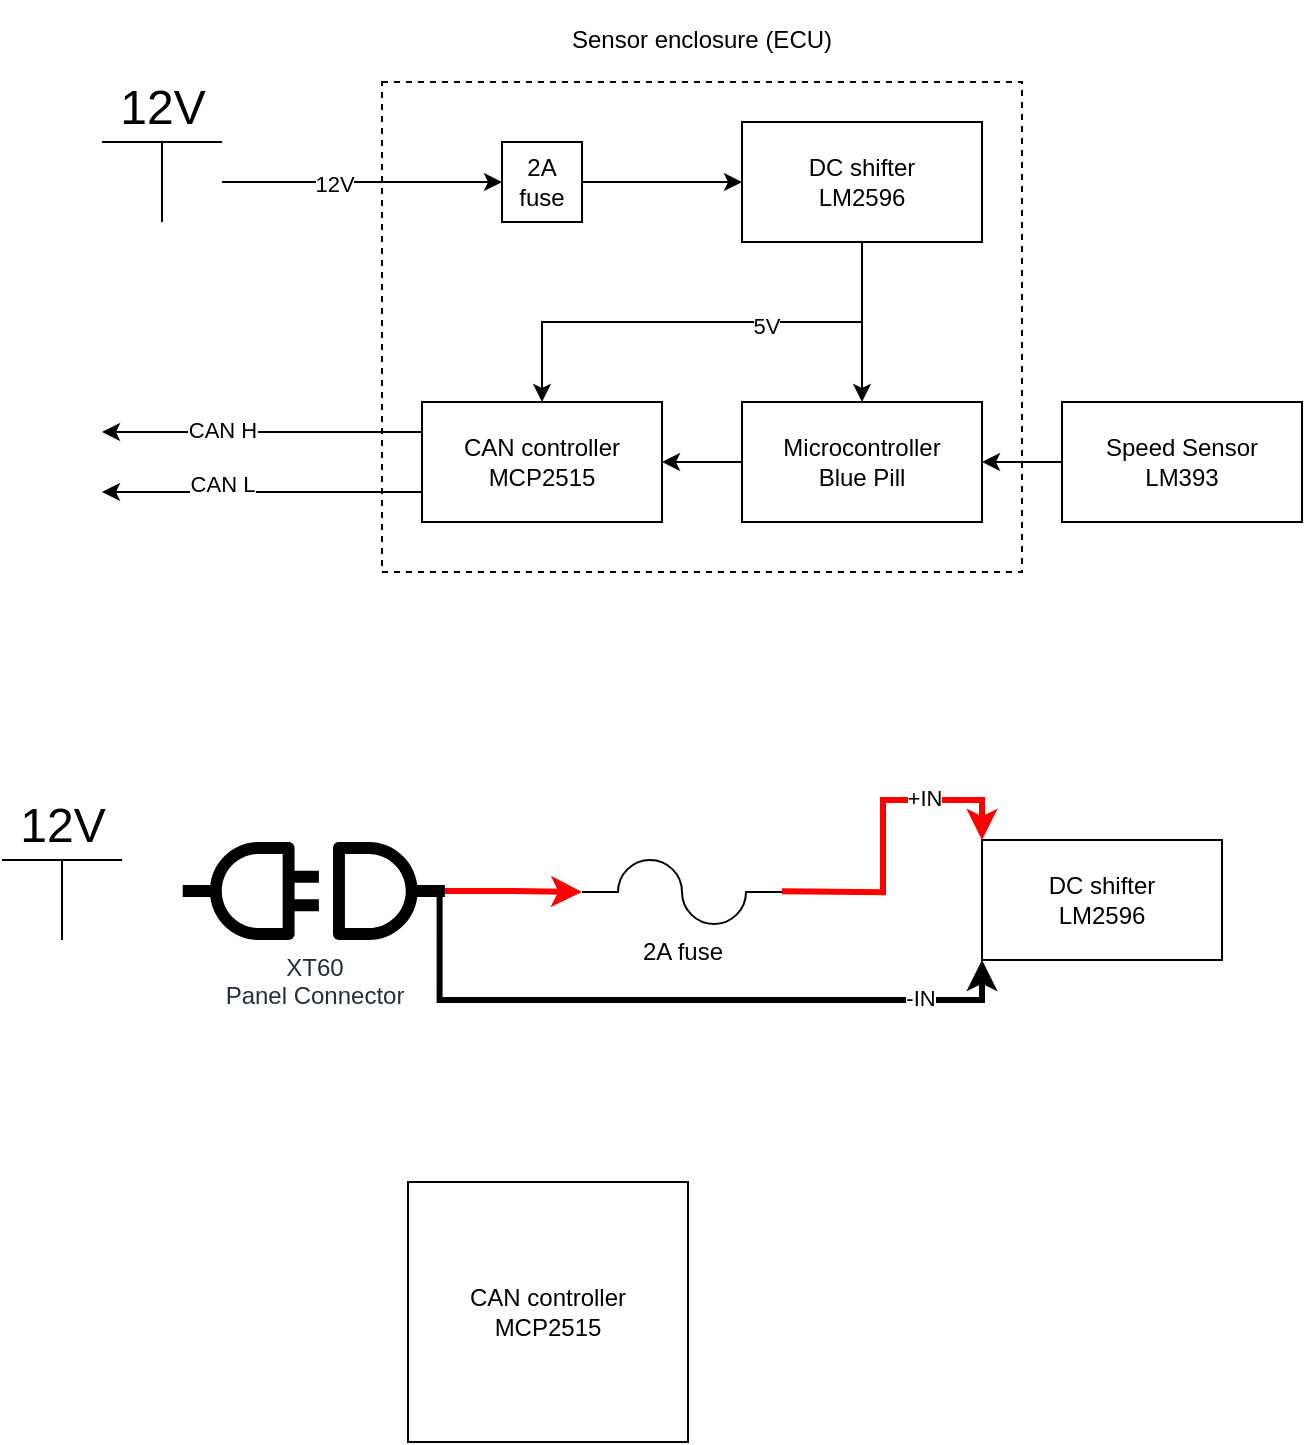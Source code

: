 <mxfile compressed="true" version="21.5.0" type="device"><diagram id="K99SuZICEkLhRkT_l3fn" name="Page-1"><mxGraphModel dx="1728" dy="889" grid="1" gridSize="10" guides="1" tooltips="1" connect="1" arrows="1" fold="1" page="1" pageScale="1" pageWidth="827" pageHeight="1169" math="0" shadow="0"><root><mxCell id="0"/><mxCell id="1" parent="0"/><mxCell id="4xP1nhTVhGvfZZEaniSj-7" value="&lt;p style=&quot;line-height: 120%;&quot;&gt;Sensor enclosure (ECU)&lt;/p&gt;" style="rounded=0;whiteSpace=wrap;html=1;fillColor=none;dashed=1;labelPosition=center;verticalLabelPosition=top;align=center;verticalAlign=bottom;" parent="1" vertex="1"><mxGeometry x="260" y="340" width="320" height="245" as="geometry"/></mxCell><mxCell id="iZ4k3dvHUIVqxUh0sd0e-4" value="" style="edgeStyle=orthogonalEdgeStyle;rounded=0;orthogonalLoop=1;jettySize=auto;html=1;" parent="1" source="iZ4k3dvHUIVqxUh0sd0e-2" target="iZ4k3dvHUIVqxUh0sd0e-3" edge="1"><mxGeometry relative="1" as="geometry"/></mxCell><mxCell id="iZ4k3dvHUIVqxUh0sd0e-15" value="" style="edgeStyle=orthogonalEdgeStyle;rounded=0;orthogonalLoop=1;jettySize=auto;html=1;startArrow=classic;startFill=1;endArrow=none;endFill=0;" parent="1" source="iZ4k3dvHUIVqxUh0sd0e-2" target="iZ4k3dvHUIVqxUh0sd0e-16" edge="1"><mxGeometry relative="1" as="geometry"><mxPoint x="280" y="390" as="targetPoint"/></mxGeometry></mxCell><mxCell id="4xP1nhTVhGvfZZEaniSj-1" value="12V" style="edgeLabel;html=1;align=center;verticalAlign=middle;resizable=0;points=[];" parent="iZ4k3dvHUIVqxUh0sd0e-15" vertex="1" connectable="0"><mxGeometry x="0.205" y="1" relative="1" as="geometry"><mxPoint as="offset"/></mxGeometry></mxCell><mxCell id="iZ4k3dvHUIVqxUh0sd0e-2" value="2A fuse" style="rounded=0;whiteSpace=wrap;html=1;" parent="1" vertex="1"><mxGeometry x="320" y="370" width="40" height="40" as="geometry"/></mxCell><mxCell id="iZ4k3dvHUIVqxUh0sd0e-9" value="" style="edgeStyle=orthogonalEdgeStyle;rounded=0;orthogonalLoop=1;jettySize=auto;html=1;" parent="1" source="iZ4k3dvHUIVqxUh0sd0e-3" target="iZ4k3dvHUIVqxUh0sd0e-8" edge="1"><mxGeometry relative="1" as="geometry"/></mxCell><mxCell id="iZ4k3dvHUIVqxUh0sd0e-3" value="DC shifter&lt;br&gt;LM2596" style="rounded=0;whiteSpace=wrap;html=1;" parent="1" vertex="1"><mxGeometry x="440" y="360" width="120" height="60" as="geometry"/></mxCell><mxCell id="4xP1nhTVhGvfZZEaniSj-3" style="edgeStyle=orthogonalEdgeStyle;rounded=0;orthogonalLoop=1;jettySize=auto;html=1;exitX=0;exitY=0.25;exitDx=0;exitDy=0;" parent="1" source="iZ4k3dvHUIVqxUh0sd0e-5" edge="1"><mxGeometry relative="1" as="geometry"><mxPoint x="120" y="515" as="targetPoint"/></mxGeometry></mxCell><mxCell id="4xP1nhTVhGvfZZEaniSj-5" value="CAN H" style="edgeLabel;html=1;align=center;verticalAlign=middle;resizable=0;points=[];" parent="4xP1nhTVhGvfZZEaniSj-3" vertex="1" connectable="0"><mxGeometry x="-0.261" y="-1" relative="1" as="geometry"><mxPoint x="-41" as="offset"/></mxGeometry></mxCell><mxCell id="4xP1nhTVhGvfZZEaniSj-4" style="edgeStyle=orthogonalEdgeStyle;rounded=0;orthogonalLoop=1;jettySize=auto;html=1;exitX=0;exitY=0.75;exitDx=0;exitDy=0;" parent="1" source="iZ4k3dvHUIVqxUh0sd0e-5" edge="1"><mxGeometry relative="1" as="geometry"><mxPoint x="120" y="545" as="targetPoint"/></mxGeometry></mxCell><mxCell id="4xP1nhTVhGvfZZEaniSj-6" value="CAN L" style="edgeLabel;html=1;align=center;verticalAlign=middle;resizable=0;points=[];" parent="4xP1nhTVhGvfZZEaniSj-4" vertex="1" connectable="0"><mxGeometry x="-0.286" y="-4" relative="1" as="geometry"><mxPoint x="-43" as="offset"/></mxGeometry></mxCell><mxCell id="iZ4k3dvHUIVqxUh0sd0e-5" value="CAN controller&lt;br&gt;MCP2515" style="rounded=0;whiteSpace=wrap;html=1;" parent="1" vertex="1"><mxGeometry x="280" y="500" width="120" height="60" as="geometry"/></mxCell><mxCell id="iZ4k3dvHUIVqxUh0sd0e-11" style="edgeStyle=orthogonalEdgeStyle;rounded=0;orthogonalLoop=1;jettySize=auto;html=1;exitX=0;exitY=0.5;exitDx=0;exitDy=0;entryX=1;entryY=0.5;entryDx=0;entryDy=0;" parent="1" source="iZ4k3dvHUIVqxUh0sd0e-8" target="iZ4k3dvHUIVqxUh0sd0e-5" edge="1"><mxGeometry relative="1" as="geometry"/></mxCell><mxCell id="iZ4k3dvHUIVqxUh0sd0e-13" value="" style="edgeStyle=orthogonalEdgeStyle;rounded=0;orthogonalLoop=1;jettySize=auto;html=1;startArrow=classic;startFill=1;endArrow=none;endFill=0;" parent="1" source="iZ4k3dvHUIVqxUh0sd0e-8" target="iZ4k3dvHUIVqxUh0sd0e-12" edge="1"><mxGeometry relative="1" as="geometry"/></mxCell><mxCell id="iZ4k3dvHUIVqxUh0sd0e-8" value="Microcontroller&lt;br&gt;Blue Pill" style="rounded=0;whiteSpace=wrap;html=1;" parent="1" vertex="1"><mxGeometry x="440" y="500" width="120" height="60" as="geometry"/></mxCell><mxCell id="iZ4k3dvHUIVqxUh0sd0e-10" value="" style="edgeStyle=orthogonalEdgeStyle;rounded=0;orthogonalLoop=1;jettySize=auto;html=1;exitX=0.5;exitY=1;exitDx=0;exitDy=0;entryX=0.5;entryY=0;entryDx=0;entryDy=0;" parent="1" source="iZ4k3dvHUIVqxUh0sd0e-3" target="iZ4k3dvHUIVqxUh0sd0e-5" edge="1"><mxGeometry relative="1" as="geometry"><mxPoint x="510" y="430" as="sourcePoint"/><mxPoint x="510" y="510" as="targetPoint"/></mxGeometry></mxCell><mxCell id="4xP1nhTVhGvfZZEaniSj-2" value="5V" style="edgeLabel;html=1;align=center;verticalAlign=middle;resizable=0;points=[];" parent="iZ4k3dvHUIVqxUh0sd0e-10" vertex="1" connectable="0"><mxGeometry x="-0.264" y="2" relative="1" as="geometry"><mxPoint as="offset"/></mxGeometry></mxCell><mxCell id="iZ4k3dvHUIVqxUh0sd0e-12" value="Speed Sensor&lt;br&gt;LM393" style="rounded=0;whiteSpace=wrap;html=1;" parent="1" vertex="1"><mxGeometry x="600" y="500" width="120" height="60" as="geometry"/></mxCell><mxCell id="iZ4k3dvHUIVqxUh0sd0e-16" value="12V" style="verticalLabelPosition=top;verticalAlign=bottom;shape=mxgraph.electrical.signal_sources.vdd;shadow=0;dashed=0;align=center;strokeWidth=1;fontSize=24;html=1;flipV=1;" parent="1" vertex="1"><mxGeometry x="120" y="370" width="60" height="40" as="geometry"/></mxCell><mxCell id="gq1SGb9W3Aodp1IsLPMG-7" style="edgeStyle=orthogonalEdgeStyle;rounded=0;orthogonalLoop=1;jettySize=auto;html=1;entryX=0;entryY=0.5;entryDx=0;entryDy=0;entryPerimeter=0;strokeWidth=3;strokeColor=#FF0000;" edge="1" parent="1" source="gq1SGb9W3Aodp1IsLPMG-3" target="gq1SGb9W3Aodp1IsLPMG-5"><mxGeometry relative="1" as="geometry"/></mxCell><mxCell id="gq1SGb9W3Aodp1IsLPMG-3" value="XT60&lt;br&gt;Panel Connector" style="sketch=0;outlineConnect=0;fontColor=#232F3E;gradientColor=none;fillColor=#000000;strokeColor=none;dashed=0;verticalLabelPosition=bottom;verticalAlign=top;align=center;html=1;fontSize=12;fontStyle=0;aspect=fixed;pointerEvents=1;shape=mxgraph.aws4.connector;points=[[0.02,0.5,0,0,0],[0.98,0.5,0,0,0]];" vertex="1" parent="1"><mxGeometry x="160" y="720" width="131.79" height="49" as="geometry"/></mxCell><mxCell id="gq1SGb9W3Aodp1IsLPMG-4" value="12V" style="verticalLabelPosition=top;verticalAlign=bottom;shape=mxgraph.electrical.signal_sources.vdd;shadow=0;dashed=0;align=center;strokeWidth=1;fontSize=24;html=1;flipV=1;" vertex="1" parent="1"><mxGeometry x="70" y="729" width="60" height="40" as="geometry"/></mxCell><mxCell id="gq1SGb9W3Aodp1IsLPMG-5" value="2A fuse" style="pointerEvents=1;verticalLabelPosition=bottom;shadow=0;dashed=0;align=center;html=1;verticalAlign=top;shape=mxgraph.electrical.miscellaneous.fuse_4;" vertex="1" parent="1"><mxGeometry x="360" y="729" width="100" height="32" as="geometry"/></mxCell><mxCell id="gq1SGb9W3Aodp1IsLPMG-6" value="DC shifter&lt;br&gt;LM2596" style="rounded=0;whiteSpace=wrap;html=1;" vertex="1" parent="1"><mxGeometry x="560" y="719" width="120" height="60" as="geometry"/></mxCell><mxCell id="gq1SGb9W3Aodp1IsLPMG-9" style="edgeStyle=orthogonalEdgeStyle;rounded=0;orthogonalLoop=1;jettySize=auto;html=1;entryX=0;entryY=0;entryDx=0;entryDy=0;strokeWidth=3;strokeColor=#FF0000;" edge="1" parent="1" target="gq1SGb9W3Aodp1IsLPMG-6"><mxGeometry relative="1" as="geometry"><mxPoint x="460" y="744.58" as="sourcePoint"/><mxPoint x="529" y="744.58" as="targetPoint"/></mxGeometry></mxCell><mxCell id="gq1SGb9W3Aodp1IsLPMG-10" value="+IN" style="edgeLabel;html=1;align=center;verticalAlign=middle;resizable=0;points=[];" vertex="1" connectable="0" parent="gq1SGb9W3Aodp1IsLPMG-9"><mxGeometry x="0.318" y="1" relative="1" as="geometry"><mxPoint x="7" as="offset"/></mxGeometry></mxCell><mxCell id="gq1SGb9W3Aodp1IsLPMG-11" style="edgeStyle=orthogonalEdgeStyle;rounded=0;orthogonalLoop=1;jettySize=auto;html=1;entryX=0;entryY=1;entryDx=0;entryDy=0;strokeWidth=3;strokeColor=#000000;exitX=0.98;exitY=0.5;exitDx=0;exitDy=0;exitPerimeter=0;" edge="1" parent="1" source="gq1SGb9W3Aodp1IsLPMG-3" target="gq1SGb9W3Aodp1IsLPMG-6"><mxGeometry relative="1" as="geometry"><mxPoint x="320" y="771" as="sourcePoint"/><mxPoint x="370" y="755" as="targetPoint"/><Array as="points"><mxPoint x="289" y="799"/><mxPoint x="560" y="799"/></Array></mxGeometry></mxCell><mxCell id="gq1SGb9W3Aodp1IsLPMG-12" value="-IN" style="edgeLabel;html=1;align=center;verticalAlign=middle;resizable=0;points=[];" vertex="1" connectable="0" parent="gq1SGb9W3Aodp1IsLPMG-11"><mxGeometry x="0.703" y="1" relative="1" as="geometry"><mxPoint as="offset"/></mxGeometry></mxCell><mxCell id="gq1SGb9W3Aodp1IsLPMG-13" value="CAN controller&lt;br&gt;MCP2515" style="rounded=0;whiteSpace=wrap;html=1;" vertex="1" parent="1"><mxGeometry x="273" y="890" width="140" height="130" as="geometry"/></mxCell></root></mxGraphModel></diagram></mxfile>